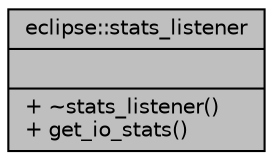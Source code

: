 digraph "eclipse::stats_listener"
{
  edge [fontname="Helvetica",fontsize="10",labelfontname="Helvetica",labelfontsize="10"];
  node [fontname="Helvetica",fontsize="10",shape=record];
  Node1 [label="{eclipse::stats_listener\n||+ ~stats_listener()\l+ get_io_stats()\l}",height=0.2,width=0.4,color="black", fillcolor="grey75", style="filled" fontcolor="black"];
}
